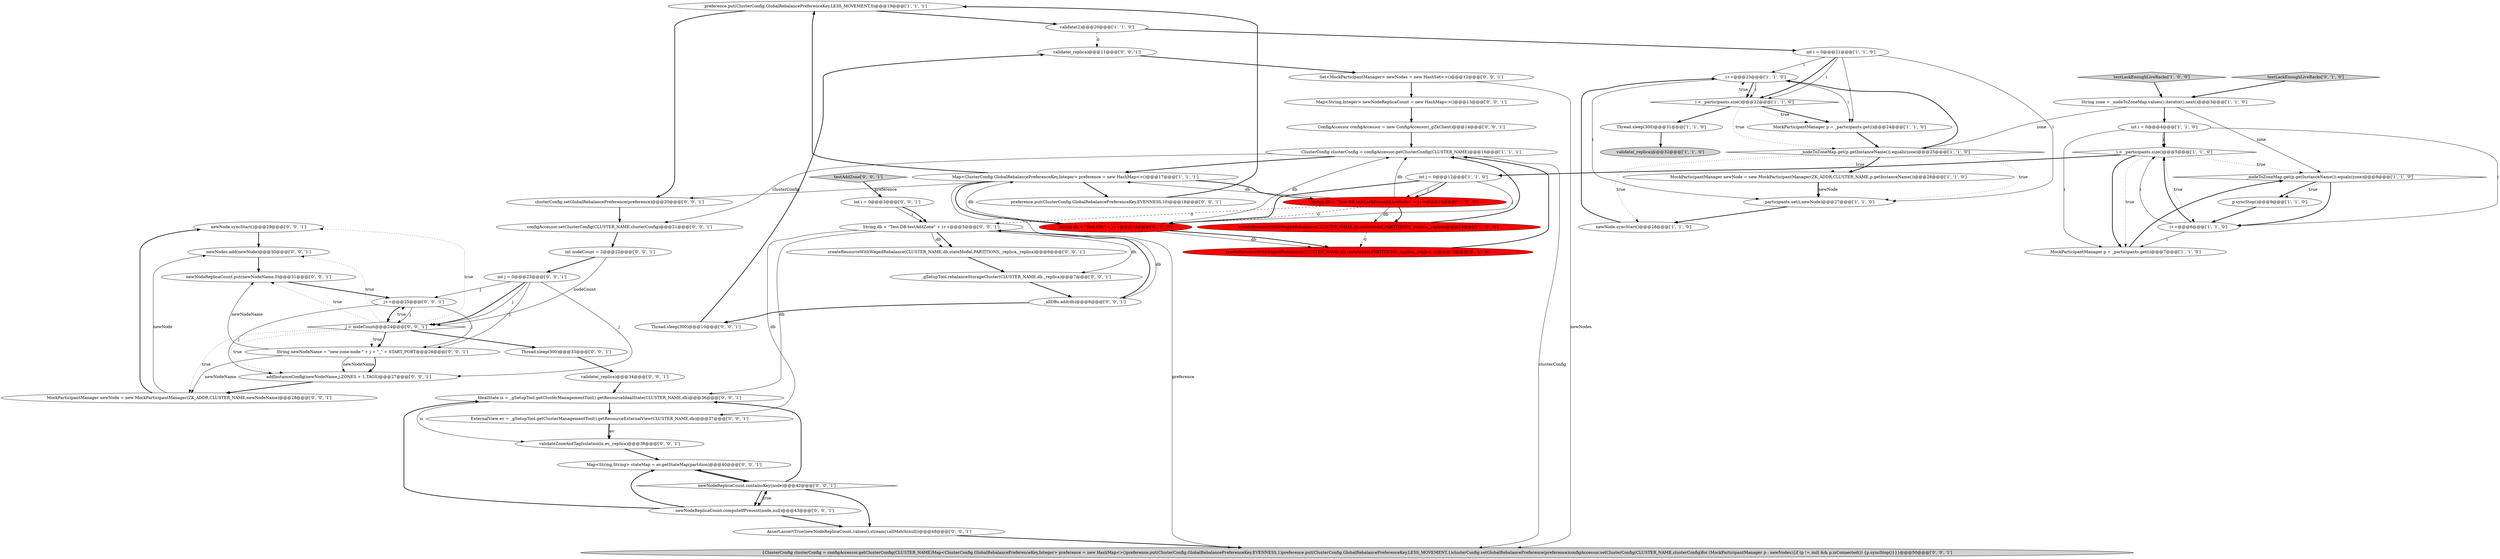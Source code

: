 digraph {
44 [style = filled, label = "newNode.syncStart()@@@29@@@['0', '0', '1']", fillcolor = white, shape = ellipse image = "AAA0AAABBB3BBB"];
18 [style = filled, label = "createResourceWithWagedRebalance(CLUSTER_NAME,db,stateModel,PARTITIONS,_replica,_replica)@@@15@@@['1', '0', '0']", fillcolor = red, shape = ellipse image = "AAA1AAABBB1BBB"];
13 [style = filled, label = "newNode.syncStart()@@@28@@@['1', '1', '0']", fillcolor = white, shape = ellipse image = "AAA0AAABBB1BBB"];
25 [style = filled, label = "createResourceWithWagedRebalance(CLUSTER_NAME,db,stateModel,PARTITIONS,_replica,_replica,-1)@@@15@@@['0', '1', '0']", fillcolor = red, shape = ellipse image = "AAA1AAABBB2BBB"];
53 [style = filled, label = "j < nodeCount@@@24@@@['0', '0', '1']", fillcolor = white, shape = diamond image = "AAA0AAABBB3BBB"];
20 [style = filled, label = "i++@@@23@@@['1', '1', '0']", fillcolor = white, shape = ellipse image = "AAA0AAABBB1BBB"];
23 [style = filled, label = "_nodeToZoneMap.get(p.getInstanceName()).equals(zone)@@@25@@@['1', '1', '0']", fillcolor = white, shape = diamond image = "AAA0AAABBB1BBB"];
8 [style = filled, label = "p.syncStop()@@@9@@@['1', '1', '0']", fillcolor = white, shape = ellipse image = "AAA0AAABBB1BBB"];
35 [style = filled, label = "j++@@@25@@@['0', '0', '1']", fillcolor = white, shape = ellipse image = "AAA0AAABBB3BBB"];
17 [style = filled, label = "validate(2)@@@20@@@['1', '1', '0']", fillcolor = white, shape = ellipse image = "AAA0AAABBB1BBB"];
29 [style = filled, label = "newNodes.add(newNode)@@@30@@@['0', '0', '1']", fillcolor = white, shape = ellipse image = "AAA0AAABBB3BBB"];
60 [style = filled, label = "_gSetupTool.rebalanceStorageCluster(CLUSTER_NAME,db,_replica)@@@7@@@['0', '0', '1']", fillcolor = white, shape = ellipse image = "AAA0AAABBB3BBB"];
39 [style = filled, label = "ConfigAccessor configAccessor = new ConfigAccessor(_gZkClient)@@@14@@@['0', '0', '1']", fillcolor = white, shape = ellipse image = "AAA0AAABBB3BBB"];
24 [style = filled, label = "String zone = _nodeToZoneMap.values().iterator().next()@@@3@@@['1', '1', '0']", fillcolor = white, shape = ellipse image = "AAA0AAABBB1BBB"];
57 [style = filled, label = "Map<String,String> stateMap = ev.getStateMap(partition)@@@40@@@['0', '0', '1']", fillcolor = white, shape = ellipse image = "AAA0AAABBB3BBB"];
14 [style = filled, label = "int i = 0@@@4@@@['1', '1', '0']", fillcolor = white, shape = ellipse image = "AAA0AAABBB1BBB"];
30 [style = filled, label = "{ClusterConfig clusterConfig = configAccessor.getClusterConfig(CLUSTER_NAME)Map<ClusterConfig.GlobalRebalancePreferenceKey,Integer> preference = new HashMap<>()preference.put(ClusterConfig.GlobalRebalancePreferenceKey.EVENNESS,1)preference.put(ClusterConfig.GlobalRebalancePreferenceKey.LESS_MOVEMENT,1)clusterConfig.setGlobalRebalancePreference(preference)configAccessor.setClusterConfig(CLUSTER_NAME,clusterConfig)for (MockParticipantManager p : newNodes){if (p != null && p.isConnected()) {p.syncStop()}}}@@@50@@@['0', '0', '1']", fillcolor = lightgray, shape = ellipse image = "AAA0AAABBB3BBB"];
33 [style = filled, label = "IdealState is = _gSetupTool.getClusterManagementTool().getResourceIdealState(CLUSTER_NAME,db)@@@36@@@['0', '0', '1']", fillcolor = white, shape = ellipse image = "AAA0AAABBB3BBB"];
26 [style = filled, label = "testLackEnoughLiveRacks['0', '1', '0']", fillcolor = lightgray, shape = diamond image = "AAA0AAABBB2BBB"];
11 [style = filled, label = "String db = \"Test-DB-testLackEnoughLiveRacks\" + j++@@@14@@@['1', '0', '0']", fillcolor = red, shape = ellipse image = "AAA1AAABBB1BBB"];
5 [style = filled, label = "i < _participants.size()@@@5@@@['1', '1', '0']", fillcolor = white, shape = diamond image = "AAA0AAABBB1BBB"];
3 [style = filled, label = "_nodeToZoneMap.get(p.getInstanceName()).equals(zone)@@@8@@@['1', '1', '0']", fillcolor = white, shape = diamond image = "AAA0AAABBB1BBB"];
21 [style = filled, label = "MockParticipantManager newNode = new MockParticipantManager(ZK_ADDR,CLUSTER_NAME,p.getInstanceName())@@@26@@@['1', '1', '0']", fillcolor = white, shape = ellipse image = "AAA0AAABBB1BBB"];
43 [style = filled, label = "newNodeReplicaCount.containsKey(node)@@@42@@@['0', '0', '1']", fillcolor = white, shape = diamond image = "AAA0AAABBB3BBB"];
31 [style = filled, label = "ExternalView ev = _gSetupTool.getClusterManagementTool().getResourceExternalView(CLUSTER_NAME,db)@@@37@@@['0', '0', '1']", fillcolor = white, shape = ellipse image = "AAA0AAABBB3BBB"];
55 [style = filled, label = "String db = \"Test-DB-testAddZone\" + i++@@@5@@@['0', '0', '1']", fillcolor = white, shape = ellipse image = "AAA0AAABBB3BBB"];
10 [style = filled, label = "i++@@@6@@@['1', '1', '0']", fillcolor = white, shape = ellipse image = "AAA0AAABBB1BBB"];
54 [style = filled, label = "Set<MockParticipantManager> newNodes = new HashSet<>()@@@12@@@['0', '0', '1']", fillcolor = white, shape = ellipse image = "AAA0AAABBB3BBB"];
50 [style = filled, label = "newNodeReplicaCount.computeIfPresent(node,null)@@@43@@@['0', '0', '1']", fillcolor = white, shape = ellipse image = "AAA0AAABBB3BBB"];
49 [style = filled, label = "newNodeReplicaCount.put(newNodeName,0)@@@31@@@['0', '0', '1']", fillcolor = white, shape = ellipse image = "AAA0AAABBB3BBB"];
12 [style = filled, label = "int i = 0@@@21@@@['1', '1', '0']", fillcolor = white, shape = ellipse image = "AAA0AAABBB1BBB"];
16 [style = filled, label = "preference.put(ClusterConfig.GlobalRebalancePreferenceKey.LESS_MOVEMENT,0)@@@19@@@['1', '1', '1']", fillcolor = white, shape = ellipse image = "AAA0AAABBB1BBB"];
37 [style = filled, label = "Assert.assertTrue(newNodeReplicaCount.values().stream().allMatch(null))@@@48@@@['0', '0', '1']", fillcolor = white, shape = ellipse image = "AAA0AAABBB3BBB"];
51 [style = filled, label = "validateZoneAndTagIsolation(is,ev,_replica)@@@38@@@['0', '0', '1']", fillcolor = white, shape = ellipse image = "AAA0AAABBB3BBB"];
36 [style = filled, label = "String newNodeName = \"new-zone-node-\" + j + \"_\" + START_PORT@@@26@@@['0', '0', '1']", fillcolor = white, shape = ellipse image = "AAA0AAABBB3BBB"];
58 [style = filled, label = "testAddZone['0', '0', '1']", fillcolor = lightgray, shape = diamond image = "AAA0AAABBB3BBB"];
59 [style = filled, label = "int i = 0@@@3@@@['0', '0', '1']", fillcolor = white, shape = ellipse image = "AAA0AAABBB3BBB"];
40 [style = filled, label = "Thread.sleep(300)@@@33@@@['0', '0', '1']", fillcolor = white, shape = ellipse image = "AAA0AAABBB3BBB"];
28 [style = filled, label = "MockParticipantManager newNode = new MockParticipantManager(ZK_ADDR,CLUSTER_NAME,newNodeName)@@@28@@@['0', '0', '1']", fillcolor = white, shape = ellipse image = "AAA0AAABBB3BBB"];
41 [style = filled, label = "validate(_replica)@@@34@@@['0', '0', '1']", fillcolor = white, shape = ellipse image = "AAA0AAABBB3BBB"];
6 [style = filled, label = "validate(_replica)@@@32@@@['1', '1', '0']", fillcolor = lightgray, shape = ellipse image = "AAA0AAABBB1BBB"];
7 [style = filled, label = "i < _participants.size()@@@22@@@['1', '1', '0']", fillcolor = white, shape = diamond image = "AAA0AAABBB1BBB"];
45 [style = filled, label = "clusterConfig.setGlobalRebalancePreference(preference)@@@20@@@['0', '0', '1']", fillcolor = white, shape = ellipse image = "AAA0AAABBB3BBB"];
15 [style = filled, label = "MockParticipantManager p = _participants.get(i)@@@7@@@['1', '1', '0']", fillcolor = white, shape = ellipse image = "AAA0AAABBB1BBB"];
32 [style = filled, label = "int nodeCount = 2@@@22@@@['0', '0', '1']", fillcolor = white, shape = ellipse image = "AAA0AAABBB3BBB"];
47 [style = filled, label = "Thread.sleep(300)@@@10@@@['0', '0', '1']", fillcolor = white, shape = ellipse image = "AAA0AAABBB3BBB"];
42 [style = filled, label = "createResourceWithWagedRebalance(CLUSTER_NAME,db,stateModel,PARTITIONS,_replica,_replica)@@@6@@@['0', '0', '1']", fillcolor = white, shape = ellipse image = "AAA0AAABBB3BBB"];
1 [style = filled, label = "Map<ClusterConfig.GlobalRebalancePreferenceKey,Integer> preference = new HashMap<>()@@@17@@@['1', '1', '1']", fillcolor = white, shape = ellipse image = "AAA0AAABBB1BBB"];
46 [style = filled, label = "addInstanceConfig(newNodeName,j,ZONES + 1,TAGS)@@@27@@@['0', '0', '1']", fillcolor = white, shape = ellipse image = "AAA0AAABBB3BBB"];
0 [style = filled, label = "int j = 0@@@12@@@['1', '1', '0']", fillcolor = white, shape = ellipse image = "AAA0AAABBB1BBB"];
2 [style = filled, label = "MockParticipantManager p = _participants.get(i)@@@24@@@['1', '1', '0']", fillcolor = white, shape = ellipse image = "AAA0AAABBB1BBB"];
4 [style = filled, label = "_participants.set(i,newNode)@@@27@@@['1', '1', '0']", fillcolor = white, shape = ellipse image = "AAA0AAABBB1BBB"];
27 [style = filled, label = "String db = \"Test-DB-\" + j++@@@14@@@['0', '1', '0']", fillcolor = red, shape = ellipse image = "AAA1AAABBB2BBB"];
38 [style = filled, label = "validate(_replica)@@@11@@@['0', '0', '1']", fillcolor = white, shape = ellipse image = "AAA0AAABBB3BBB"];
52 [style = filled, label = "configAccessor.setClusterConfig(CLUSTER_NAME,clusterConfig)@@@21@@@['0', '0', '1']", fillcolor = white, shape = ellipse image = "AAA0AAABBB3BBB"];
48 [style = filled, label = "preference.put(ClusterConfig.GlobalRebalancePreferenceKey.EVENNESS,10)@@@18@@@['0', '0', '1']", fillcolor = white, shape = ellipse image = "AAA0AAABBB3BBB"];
61 [style = filled, label = "Map<String,Integer> newNodeReplicaCount = new HashMap<>()@@@13@@@['0', '0', '1']", fillcolor = white, shape = ellipse image = "AAA0AAABBB3BBB"];
9 [style = filled, label = "Thread.sleep(300)@@@31@@@['1', '1', '0']", fillcolor = white, shape = ellipse image = "AAA0AAABBB1BBB"];
56 [style = filled, label = "int j = 0@@@23@@@['0', '0', '1']", fillcolor = white, shape = ellipse image = "AAA0AAABBB3BBB"];
19 [style = filled, label = "testLackEnoughLiveRacks['1', '0', '0']", fillcolor = lightgray, shape = diamond image = "AAA0AAABBB1BBB"];
22 [style = filled, label = "ClusterConfig clusterConfig = configAccessor.getClusterConfig(CLUSTER_NAME)@@@16@@@['1', '1', '1']", fillcolor = white, shape = ellipse image = "AAA0AAABBB1BBB"];
34 [style = filled, label = "_allDBs.add(db)@@@8@@@['0', '0', '1']", fillcolor = white, shape = ellipse image = "AAA0AAABBB3BBB"];
8->10 [style = bold, label=""];
14->5 [style = solid, label="i"];
53->46 [style = dotted, label="true"];
53->35 [style = dotted, label="true"];
25->22 [style = bold, label=""];
11->22 [style = solid, label="db"];
1->27 [style = bold, label=""];
32->53 [style = solid, label="nodeCount"];
5->15 [style = bold, label=""];
42->60 [style = bold, label=""];
35->53 [style = solid, label="j"];
12->7 [style = bold, label=""];
53->36 [style = dotted, label="true"];
9->6 [style = bold, label=""];
19->24 [style = bold, label=""];
7->9 [style = bold, label=""];
2->23 [style = bold, label=""];
24->23 [style = solid, label="zone"];
53->36 [style = bold, label=""];
27->25 [style = solid, label="db"];
18->22 [style = bold, label=""];
20->2 [style = solid, label="i"];
23->4 [style = dotted, label="true"];
27->1 [style = solid, label="db"];
5->0 [style = bold, label=""];
36->28 [style = solid, label="newNodeName"];
56->46 [style = solid, label="j"];
58->59 [style = bold, label=""];
56->53 [style = bold, label=""];
27->25 [style = bold, label=""];
11->1 [style = solid, label="db"];
18->25 [style = dashed, label="0"];
53->49 [style = dotted, label="true"];
32->56 [style = bold, label=""];
50->43 [style = bold, label=""];
61->39 [style = bold, label=""];
22->30 [style = solid, label="clusterConfig"];
12->20 [style = solid, label="i"];
16->45 [style = bold, label=""];
50->37 [style = bold, label=""];
34->47 [style = bold, label=""];
36->46 [style = solid, label="newNodeName"];
23->21 [style = dotted, label="true"];
0->27 [style = solid, label="j"];
16->17 [style = bold, label=""];
5->3 [style = dotted, label="true"];
26->24 [style = bold, label=""];
0->11 [style = solid, label="j"];
1->30 [style = solid, label="preference"];
59->55 [style = solid, label="i"];
11->18 [style = bold, label=""];
1->11 [style = bold, label=""];
39->22 [style = bold, label=""];
3->10 [style = bold, label=""];
36->46 [style = bold, label=""];
7->23 [style = dotted, label="true"];
31->51 [style = bold, label=""];
12->2 [style = solid, label="i"];
1->16 [style = bold, label=""];
7->2 [style = bold, label=""];
48->16 [style = bold, label=""];
55->33 [style = solid, label="db"];
24->3 [style = solid, label="zone"];
43->33 [style = bold, label=""];
59->55 [style = bold, label=""];
11->18 [style = solid, label="db"];
20->7 [style = bold, label=""];
54->61 [style = bold, label=""];
45->52 [style = bold, label=""];
21->4 [style = bold, label=""];
7->2 [style = dotted, label="true"];
23->20 [style = bold, label=""];
20->7 [style = solid, label="i"];
10->5 [style = solid, label="i"];
46->28 [style = bold, label=""];
49->35 [style = bold, label=""];
38->54 [style = bold, label=""];
44->29 [style = bold, label=""];
37->30 [style = bold, label=""];
1->48 [style = bold, label=""];
54->30 [style = solid, label="newNodes"];
5->10 [style = dotted, label="true"];
4->13 [style = bold, label=""];
53->29 [style = dotted, label="true"];
55->60 [style = solid, label="db"];
53->28 [style = dotted, label="true"];
0->11 [style = bold, label=""];
53->40 [style = bold, label=""];
14->10 [style = solid, label="i"];
34->55 [style = bold, label=""];
29->49 [style = bold, label=""];
15->3 [style = bold, label=""];
55->42 [style = bold, label=""];
17->38 [style = dashed, label="0"];
5->15 [style = dotted, label="true"];
27->22 [style = solid, label="db"];
21->4 [style = solid, label="newNode"];
55->31 [style = solid, label="db"];
17->12 [style = bold, label=""];
28->29 [style = solid, label="newNode"];
10->5 [style = bold, label=""];
10->15 [style = solid, label="i"];
3->8 [style = bold, label=""];
50->57 [style = bold, label=""];
23->13 [style = dotted, label="true"];
53->44 [style = dotted, label="true"];
1->45 [style = solid, label="preference"];
57->43 [style = bold, label=""];
50->33 [style = bold, label=""];
20->4 [style = solid, label="i"];
22->1 [style = bold, label=""];
41->33 [style = bold, label=""];
51->57 [style = bold, label=""];
35->46 [style = solid, label="j"];
11->27 [style = dashed, label="0"];
11->55 [style = dashed, label="0"];
36->49 [style = solid, label="newNodeName"];
12->7 [style = solid, label="i"];
35->53 [style = bold, label=""];
14->5 [style = bold, label=""];
56->53 [style = solid, label="j"];
43->50 [style = bold, label=""];
43->57 [style = bold, label=""];
43->50 [style = dotted, label="true"];
0->27 [style = bold, label=""];
56->36 [style = solid, label="j"];
22->52 [style = solid, label="clusterConfig"];
31->51 [style = solid, label="ev"];
55->34 [style = solid, label="db"];
43->37 [style = bold, label=""];
47->38 [style = bold, label=""];
24->14 [style = bold, label=""];
7->20 [style = dotted, label="true"];
33->51 [style = solid, label="is"];
35->36 [style = solid, label="j"];
60->34 [style = bold, label=""];
23->21 [style = bold, label=""];
52->32 [style = bold, label=""];
56->35 [style = solid, label="j"];
12->4 [style = solid, label="i"];
40->41 [style = bold, label=""];
28->44 [style = bold, label=""];
33->31 [style = bold, label=""];
14->15 [style = solid, label="i"];
3->8 [style = dotted, label="true"];
55->42 [style = solid, label="db"];
13->20 [style = bold, label=""];
}
